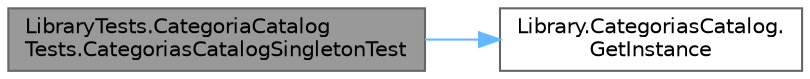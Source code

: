 digraph "LibraryTests.CategoriaCatalogTests.CategoriasCatalogSingletonTest"
{
 // INTERACTIVE_SVG=YES
 // LATEX_PDF_SIZE
  bgcolor="transparent";
  edge [fontname=Helvetica,fontsize=10,labelfontname=Helvetica,labelfontsize=10];
  node [fontname=Helvetica,fontsize=10,shape=box,height=0.2,width=0.4];
  rankdir="LR";
  Node1 [label="LibraryTests.CategoriaCatalog\lTests.CategoriasCatalogSingletonTest",height=0.2,width=0.4,color="gray40", fillcolor="grey60", style="filled", fontcolor="black",tooltip="Test de que si se crea una nueva instancia de CategoriasCatalog es en realidad igual a la que ya esta..."];
  Node1 -> Node2 [color="steelblue1",style="solid"];
  Node2 [label="Library.CategoriasCatalog.\lGetInstance",height=0.2,width=0.4,color="grey40", fillcolor="white", style="filled",URL="$classLibrary_1_1CategoriasCatalog.html#ac8ea1856af5e8d3a2a0566ce38dd1025",tooltip="Método para obtener la instancia del catálogo de categorías."];
}
